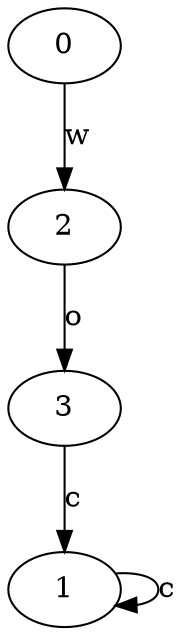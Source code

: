 digraph {
    0 [ label = "0" ]
    1 [ label = "1" ]
    2 [ label = "2" ]
    3 [ label = "3" ]
    0 -> 2 [ label = "w" ]
    1 -> 1 [ label = "c" ]
    2 -> 3 [ label = "o" ]
    3 -> 1 [ label = "c" ]
}
